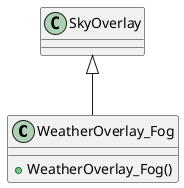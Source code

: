 @startuml
class WeatherOverlay_Fog {
    + WeatherOverlay_Fog()
}
SkyOverlay <|-- WeatherOverlay_Fog
@enduml
